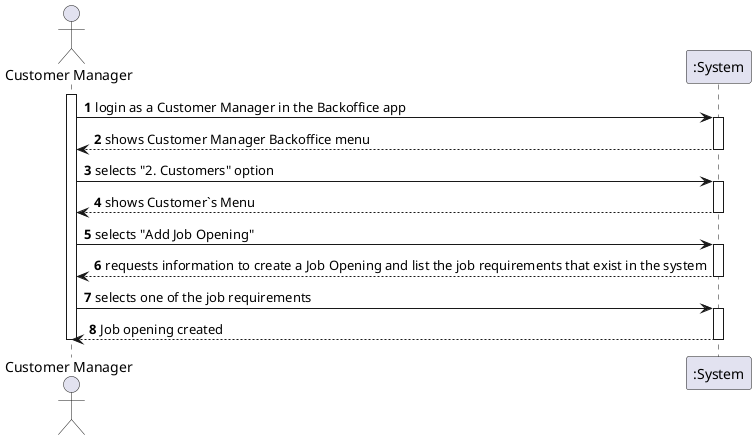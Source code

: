 @startuml US_1009_SSD

autonumber

actor CustomerManager as "Customer Manager"

activate CustomerManager

CustomerManager -> ":System" : login as a Customer Manager in the Backoffice app
activate ":System"

":System" --> CustomerManager : shows Customer Manager Backoffice menu
deactivate ":System"

CustomerManager -> ":System" : selects "2. Customers" option
activate ":System"

":System" --> CustomerManager : shows Customer`s Menu
deactivate ":System"

CustomerManager -> ":System" : selects "Add Job Opening"
activate ":System"

":System" --> CustomerManager : requests information to create a Job Opening and list the job requirements that exist in the system
deactivate ":System"

CustomerManager -> ":System" : selects one of the job requirements
activate ":System"

":System" --> CustomerManager : Job opening created
deactivate ":System"





deactivate CustomerManager

@enduml
